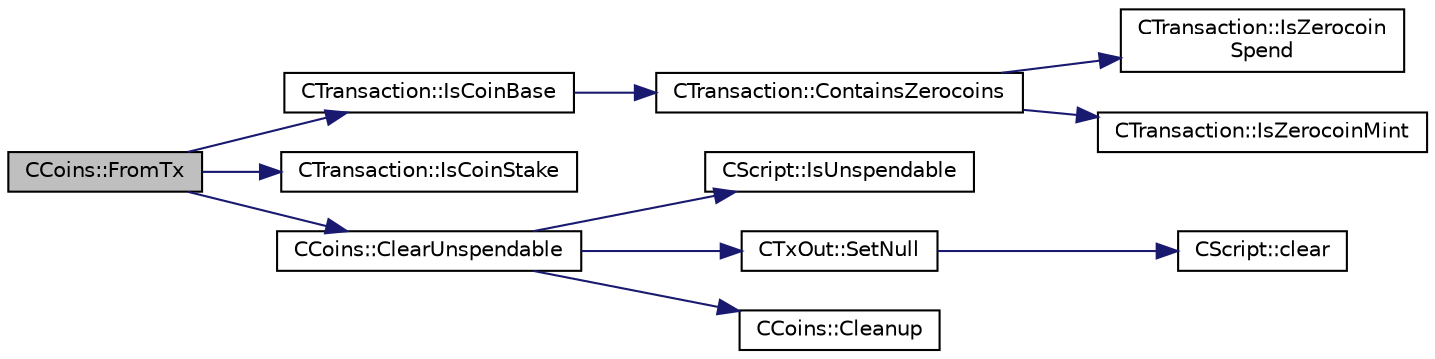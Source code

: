 digraph "CCoins::FromTx"
{
  edge [fontname="Helvetica",fontsize="10",labelfontname="Helvetica",labelfontsize="10"];
  node [fontname="Helvetica",fontsize="10",shape=record];
  rankdir="LR";
  Node41 [label="CCoins::FromTx",height=0.2,width=0.4,color="black", fillcolor="grey75", style="filled", fontcolor="black"];
  Node41 -> Node42 [color="midnightblue",fontsize="10",style="solid",fontname="Helvetica"];
  Node42 [label="CTransaction::IsCoinBase",height=0.2,width=0.4,color="black", fillcolor="white", style="filled",URL="$class_c_transaction.html#a96256e8ac1bf79ad9c057e48c41132dd"];
  Node42 -> Node43 [color="midnightblue",fontsize="10",style="solid",fontname="Helvetica"];
  Node43 [label="CTransaction::ContainsZerocoins",height=0.2,width=0.4,color="black", fillcolor="white", style="filled",URL="$class_c_transaction.html#a613051e8e5651a7500cb455f37dd1116"];
  Node43 -> Node44 [color="midnightblue",fontsize="10",style="solid",fontname="Helvetica"];
  Node44 [label="CTransaction::IsZerocoin\lSpend",height=0.2,width=0.4,color="black", fillcolor="white", style="filled",URL="$class_c_transaction.html#a4cda5603795c5f9179d4c8bd43f809cd"];
  Node43 -> Node45 [color="midnightblue",fontsize="10",style="solid",fontname="Helvetica"];
  Node45 [label="CTransaction::IsZerocoinMint",height=0.2,width=0.4,color="black", fillcolor="white", style="filled",URL="$class_c_transaction.html#ab91efb1c2312e6feeecfbbfff11abbb1"];
  Node41 -> Node46 [color="midnightblue",fontsize="10",style="solid",fontname="Helvetica"];
  Node46 [label="CTransaction::IsCoinStake",height=0.2,width=0.4,color="black", fillcolor="white", style="filled",URL="$class_c_transaction.html#ace4278a41a296d40dcf5fb2b9cf007ec"];
  Node41 -> Node47 [color="midnightblue",fontsize="10",style="solid",fontname="Helvetica"];
  Node47 [label="CCoins::ClearUnspendable",height=0.2,width=0.4,color="black", fillcolor="white", style="filled",URL="$class_c_coins.html#ad8b649abb32bdba255adec6dcfd57fc5"];
  Node47 -> Node48 [color="midnightblue",fontsize="10",style="solid",fontname="Helvetica"];
  Node48 [label="CScript::IsUnspendable",height=0.2,width=0.4,color="black", fillcolor="white", style="filled",URL="$class_c_script.html#a11c26ad1d03fa2d60a733337c21b6719",tooltip="Returns whether the script is guaranteed to fail at execution, regardless of the initial stack..."];
  Node47 -> Node49 [color="midnightblue",fontsize="10",style="solid",fontname="Helvetica"];
  Node49 [label="CTxOut::SetNull",height=0.2,width=0.4,color="black", fillcolor="white", style="filled",URL="$class_c_tx_out.html#a9fe5e6a1be651f130d3dc84a64e78a24"];
  Node49 -> Node50 [color="midnightblue",fontsize="10",style="solid",fontname="Helvetica"];
  Node50 [label="CScript::clear",height=0.2,width=0.4,color="black", fillcolor="white", style="filled",URL="$class_c_script.html#a7b2baf842621f07c4939408acf63377c"];
  Node47 -> Node51 [color="midnightblue",fontsize="10",style="solid",fontname="Helvetica"];
  Node51 [label="CCoins::Cleanup",height=0.2,width=0.4,color="black", fillcolor="white", style="filled",URL="$class_c_coins.html#a7cfa2efc07f4d35785c9c75caa8bddcb",tooltip="remove spent outputs at the end of vout "];
}
